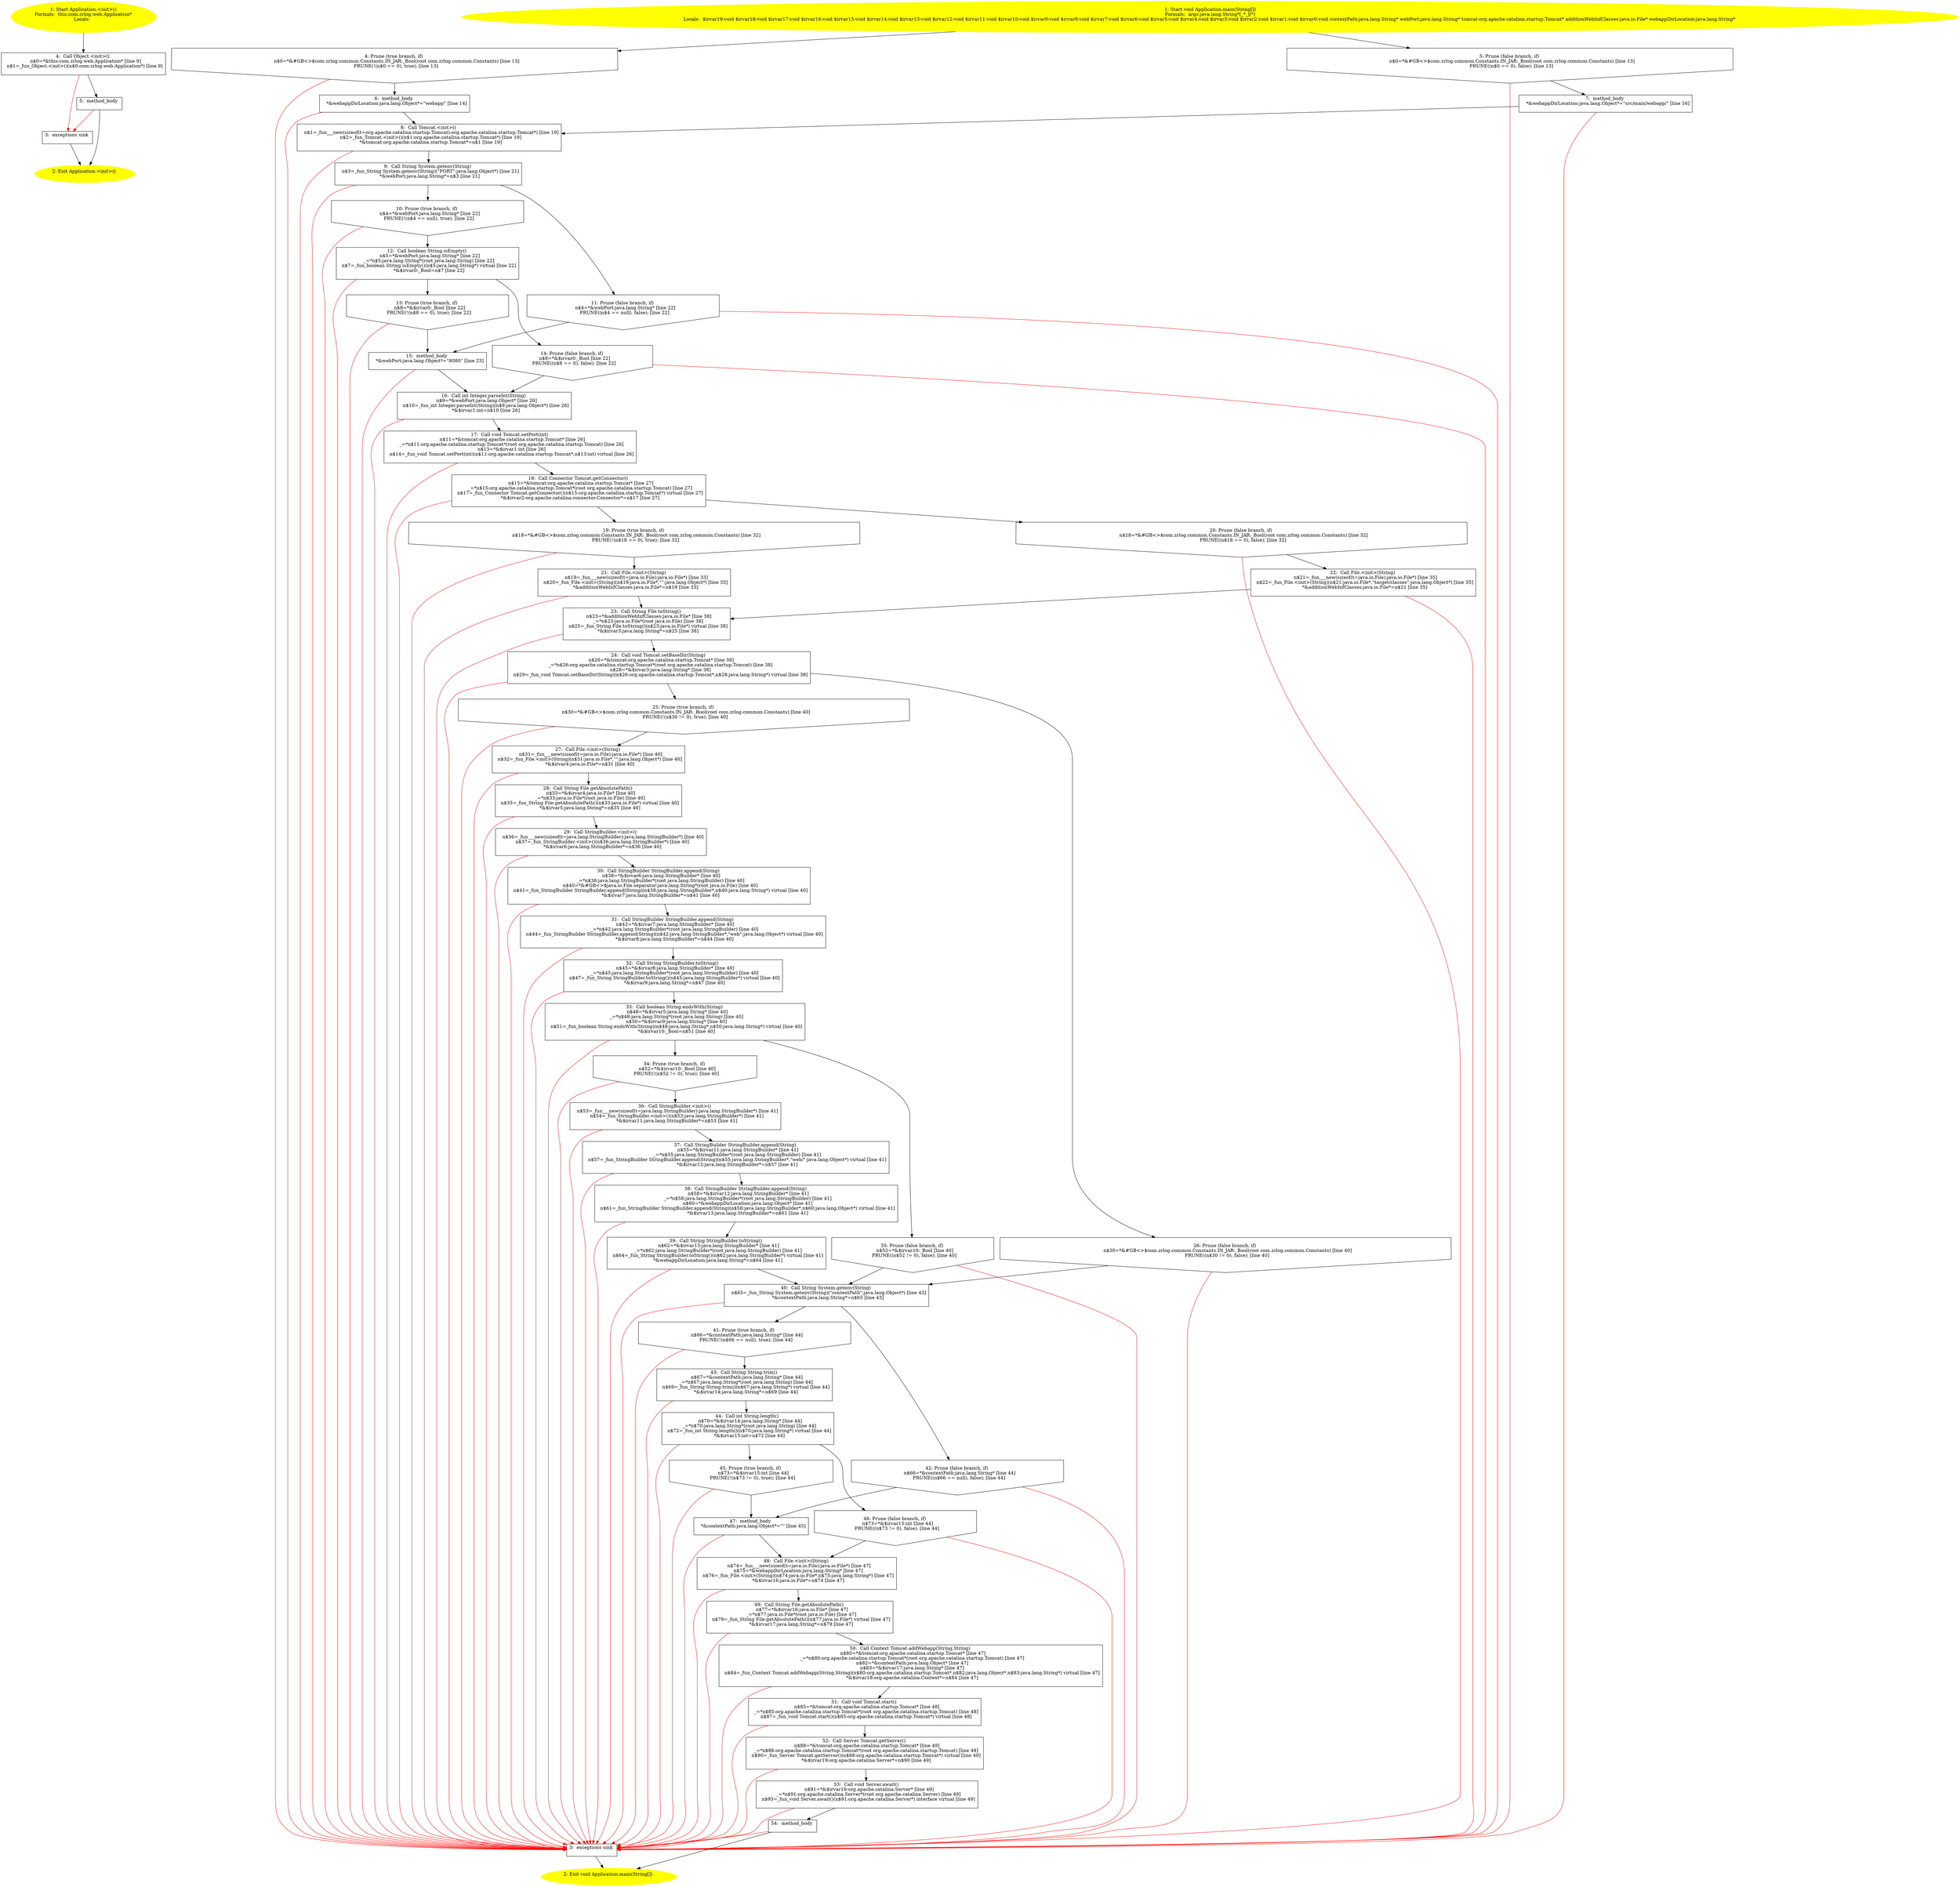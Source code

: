 /* @generated */
digraph cfg {
"com.zrlog.web.Application.<init>().28fcaa428ffbae4d809358fd0f6574cc_1" [label="1: Start Application.<init>()\nFormals:  this:com.zrlog.web.Application*\nLocals:  \n  " color=yellow style=filled]
	

	 "com.zrlog.web.Application.<init>().28fcaa428ffbae4d809358fd0f6574cc_1" -> "com.zrlog.web.Application.<init>().28fcaa428ffbae4d809358fd0f6574cc_4" ;
"com.zrlog.web.Application.<init>().28fcaa428ffbae4d809358fd0f6574cc_2" [label="2: Exit Application.<init>() \n  " color=yellow style=filled]
	

"com.zrlog.web.Application.<init>().28fcaa428ffbae4d809358fd0f6574cc_3" [label="3:  exceptions sink \n  " shape="box"]
	

	 "com.zrlog.web.Application.<init>().28fcaa428ffbae4d809358fd0f6574cc_3" -> "com.zrlog.web.Application.<init>().28fcaa428ffbae4d809358fd0f6574cc_2" ;
"com.zrlog.web.Application.<init>().28fcaa428ffbae4d809358fd0f6574cc_4" [label="4:  Call Object.<init>() \n   n$0=*&this:com.zrlog.web.Application* [line 9]\n  n$1=_fun_Object.<init>()(n$0:com.zrlog.web.Application*) [line 9]\n " shape="box"]
	

	 "com.zrlog.web.Application.<init>().28fcaa428ffbae4d809358fd0f6574cc_4" -> "com.zrlog.web.Application.<init>().28fcaa428ffbae4d809358fd0f6574cc_5" ;
	 "com.zrlog.web.Application.<init>().28fcaa428ffbae4d809358fd0f6574cc_4" -> "com.zrlog.web.Application.<init>().28fcaa428ffbae4d809358fd0f6574cc_3" [color="red" ];
"com.zrlog.web.Application.<init>().28fcaa428ffbae4d809358fd0f6574cc_5" [label="5:  method_body \n  " shape="box"]
	

	 "com.zrlog.web.Application.<init>().28fcaa428ffbae4d809358fd0f6574cc_5" -> "com.zrlog.web.Application.<init>().28fcaa428ffbae4d809358fd0f6574cc_2" ;
	 "com.zrlog.web.Application.<init>().28fcaa428ffbae4d809358fd0f6574cc_5" -> "com.zrlog.web.Application.<init>().28fcaa428ffbae4d809358fd0f6574cc_3" [color="red" ];
"com.zrlog.web.Application.main(java.lang.String[]):void.83e3d760e40225757075933c315b4b9c_1" [label="1: Start void Application.main(String[])\nFormals:  args:java.lang.String*[_*_](*)\nLocals:  $irvar19:void $irvar18:void $irvar17:void $irvar16:void $irvar15:void $irvar14:void $irvar13:void $irvar12:void $irvar11:void $irvar10:void $irvar9:void $irvar8:void $irvar7:void $irvar6:void $irvar5:void $irvar4:void $irvar3:void $irvar2:void $irvar1:void $irvar0:void contextPath:java.lang.String* webPort:java.lang.String* tomcat:org.apache.catalina.startup.Tomcat* additionWebInfClasses:java.io.File* webappDirLocation:java.lang.String* \n  " color=yellow style=filled]
	

	 "com.zrlog.web.Application.main(java.lang.String[]):void.83e3d760e40225757075933c315b4b9c_1" -> "com.zrlog.web.Application.main(java.lang.String[]):void.83e3d760e40225757075933c315b4b9c_4" ;
	 "com.zrlog.web.Application.main(java.lang.String[]):void.83e3d760e40225757075933c315b4b9c_1" -> "com.zrlog.web.Application.main(java.lang.String[]):void.83e3d760e40225757075933c315b4b9c_5" ;
"com.zrlog.web.Application.main(java.lang.String[]):void.83e3d760e40225757075933c315b4b9c_2" [label="2: Exit void Application.main(String[]) \n  " color=yellow style=filled]
	

"com.zrlog.web.Application.main(java.lang.String[]):void.83e3d760e40225757075933c315b4b9c_3" [label="3:  exceptions sink \n  " shape="box"]
	

	 "com.zrlog.web.Application.main(java.lang.String[]):void.83e3d760e40225757075933c315b4b9c_3" -> "com.zrlog.web.Application.main(java.lang.String[]):void.83e3d760e40225757075933c315b4b9c_2" ;
"com.zrlog.web.Application.main(java.lang.String[]):void.83e3d760e40225757075933c315b4b9c_4" [label="4: Prune (true branch, if) \n   n$0=*&#GB<>$com.zrlog.common.Constants.IN_JAR:_Bool(root com.zrlog.common.Constants) [line 13]\n  PRUNE(!(n$0 == 0), true); [line 13]\n " shape="invhouse"]
	

	 "com.zrlog.web.Application.main(java.lang.String[]):void.83e3d760e40225757075933c315b4b9c_4" -> "com.zrlog.web.Application.main(java.lang.String[]):void.83e3d760e40225757075933c315b4b9c_6" ;
	 "com.zrlog.web.Application.main(java.lang.String[]):void.83e3d760e40225757075933c315b4b9c_4" -> "com.zrlog.web.Application.main(java.lang.String[]):void.83e3d760e40225757075933c315b4b9c_3" [color="red" ];
"com.zrlog.web.Application.main(java.lang.String[]):void.83e3d760e40225757075933c315b4b9c_5" [label="5: Prune (false branch, if) \n   n$0=*&#GB<>$com.zrlog.common.Constants.IN_JAR:_Bool(root com.zrlog.common.Constants) [line 13]\n  PRUNE((n$0 == 0), false); [line 13]\n " shape="invhouse"]
	

	 "com.zrlog.web.Application.main(java.lang.String[]):void.83e3d760e40225757075933c315b4b9c_5" -> "com.zrlog.web.Application.main(java.lang.String[]):void.83e3d760e40225757075933c315b4b9c_7" ;
	 "com.zrlog.web.Application.main(java.lang.String[]):void.83e3d760e40225757075933c315b4b9c_5" -> "com.zrlog.web.Application.main(java.lang.String[]):void.83e3d760e40225757075933c315b4b9c_3" [color="red" ];
"com.zrlog.web.Application.main(java.lang.String[]):void.83e3d760e40225757075933c315b4b9c_6" [label="6:  method_body \n   *&webappDirLocation:java.lang.Object*=\"webapp\" [line 14]\n " shape="box"]
	

	 "com.zrlog.web.Application.main(java.lang.String[]):void.83e3d760e40225757075933c315b4b9c_6" -> "com.zrlog.web.Application.main(java.lang.String[]):void.83e3d760e40225757075933c315b4b9c_8" ;
	 "com.zrlog.web.Application.main(java.lang.String[]):void.83e3d760e40225757075933c315b4b9c_6" -> "com.zrlog.web.Application.main(java.lang.String[]):void.83e3d760e40225757075933c315b4b9c_3" [color="red" ];
"com.zrlog.web.Application.main(java.lang.String[]):void.83e3d760e40225757075933c315b4b9c_7" [label="7:  method_body \n   *&webappDirLocation:java.lang.Object*=\"src/main/webapp/\" [line 16]\n " shape="box"]
	

	 "com.zrlog.web.Application.main(java.lang.String[]):void.83e3d760e40225757075933c315b4b9c_7" -> "com.zrlog.web.Application.main(java.lang.String[]):void.83e3d760e40225757075933c315b4b9c_8" ;
	 "com.zrlog.web.Application.main(java.lang.String[]):void.83e3d760e40225757075933c315b4b9c_7" -> "com.zrlog.web.Application.main(java.lang.String[]):void.83e3d760e40225757075933c315b4b9c_3" [color="red" ];
"com.zrlog.web.Application.main(java.lang.String[]):void.83e3d760e40225757075933c315b4b9c_8" [label="8:  Call Tomcat.<init>() \n   n$1=_fun___new(sizeof(t=org.apache.catalina.startup.Tomcat):org.apache.catalina.startup.Tomcat*) [line 19]\n  n$2=_fun_Tomcat.<init>()(n$1:org.apache.catalina.startup.Tomcat*) [line 19]\n  *&tomcat:org.apache.catalina.startup.Tomcat*=n$1 [line 19]\n " shape="box"]
	

	 "com.zrlog.web.Application.main(java.lang.String[]):void.83e3d760e40225757075933c315b4b9c_8" -> "com.zrlog.web.Application.main(java.lang.String[]):void.83e3d760e40225757075933c315b4b9c_9" ;
	 "com.zrlog.web.Application.main(java.lang.String[]):void.83e3d760e40225757075933c315b4b9c_8" -> "com.zrlog.web.Application.main(java.lang.String[]):void.83e3d760e40225757075933c315b4b9c_3" [color="red" ];
"com.zrlog.web.Application.main(java.lang.String[]):void.83e3d760e40225757075933c315b4b9c_9" [label="9:  Call String System.getenv(String) \n   n$3=_fun_String System.getenv(String)(\"PORT\":java.lang.Object*) [line 21]\n  *&webPort:java.lang.String*=n$3 [line 21]\n " shape="box"]
	

	 "com.zrlog.web.Application.main(java.lang.String[]):void.83e3d760e40225757075933c315b4b9c_9" -> "com.zrlog.web.Application.main(java.lang.String[]):void.83e3d760e40225757075933c315b4b9c_10" ;
	 "com.zrlog.web.Application.main(java.lang.String[]):void.83e3d760e40225757075933c315b4b9c_9" -> "com.zrlog.web.Application.main(java.lang.String[]):void.83e3d760e40225757075933c315b4b9c_11" ;
	 "com.zrlog.web.Application.main(java.lang.String[]):void.83e3d760e40225757075933c315b4b9c_9" -> "com.zrlog.web.Application.main(java.lang.String[]):void.83e3d760e40225757075933c315b4b9c_3" [color="red" ];
"com.zrlog.web.Application.main(java.lang.String[]):void.83e3d760e40225757075933c315b4b9c_10" [label="10: Prune (true branch, if) \n   n$4=*&webPort:java.lang.String* [line 22]\n  PRUNE(!(n$4 == null), true); [line 22]\n " shape="invhouse"]
	

	 "com.zrlog.web.Application.main(java.lang.String[]):void.83e3d760e40225757075933c315b4b9c_10" -> "com.zrlog.web.Application.main(java.lang.String[]):void.83e3d760e40225757075933c315b4b9c_12" ;
	 "com.zrlog.web.Application.main(java.lang.String[]):void.83e3d760e40225757075933c315b4b9c_10" -> "com.zrlog.web.Application.main(java.lang.String[]):void.83e3d760e40225757075933c315b4b9c_3" [color="red" ];
"com.zrlog.web.Application.main(java.lang.String[]):void.83e3d760e40225757075933c315b4b9c_11" [label="11: Prune (false branch, if) \n   n$4=*&webPort:java.lang.String* [line 22]\n  PRUNE((n$4 == null), false); [line 22]\n " shape="invhouse"]
	

	 "com.zrlog.web.Application.main(java.lang.String[]):void.83e3d760e40225757075933c315b4b9c_11" -> "com.zrlog.web.Application.main(java.lang.String[]):void.83e3d760e40225757075933c315b4b9c_15" ;
	 "com.zrlog.web.Application.main(java.lang.String[]):void.83e3d760e40225757075933c315b4b9c_11" -> "com.zrlog.web.Application.main(java.lang.String[]):void.83e3d760e40225757075933c315b4b9c_3" [color="red" ];
"com.zrlog.web.Application.main(java.lang.String[]):void.83e3d760e40225757075933c315b4b9c_12" [label="12:  Call boolean String.isEmpty() \n   n$5=*&webPort:java.lang.String* [line 22]\n  _=*n$5:java.lang.String*(root java.lang.String) [line 22]\n  n$7=_fun_boolean String.isEmpty()(n$5:java.lang.String*) virtual [line 22]\n  *&$irvar0:_Bool=n$7 [line 22]\n " shape="box"]
	

	 "com.zrlog.web.Application.main(java.lang.String[]):void.83e3d760e40225757075933c315b4b9c_12" -> "com.zrlog.web.Application.main(java.lang.String[]):void.83e3d760e40225757075933c315b4b9c_13" ;
	 "com.zrlog.web.Application.main(java.lang.String[]):void.83e3d760e40225757075933c315b4b9c_12" -> "com.zrlog.web.Application.main(java.lang.String[]):void.83e3d760e40225757075933c315b4b9c_14" ;
	 "com.zrlog.web.Application.main(java.lang.String[]):void.83e3d760e40225757075933c315b4b9c_12" -> "com.zrlog.web.Application.main(java.lang.String[]):void.83e3d760e40225757075933c315b4b9c_3" [color="red" ];
"com.zrlog.web.Application.main(java.lang.String[]):void.83e3d760e40225757075933c315b4b9c_13" [label="13: Prune (true branch, if) \n   n$8=*&$irvar0:_Bool [line 22]\n  PRUNE(!(n$8 == 0), true); [line 22]\n " shape="invhouse"]
	

	 "com.zrlog.web.Application.main(java.lang.String[]):void.83e3d760e40225757075933c315b4b9c_13" -> "com.zrlog.web.Application.main(java.lang.String[]):void.83e3d760e40225757075933c315b4b9c_15" ;
	 "com.zrlog.web.Application.main(java.lang.String[]):void.83e3d760e40225757075933c315b4b9c_13" -> "com.zrlog.web.Application.main(java.lang.String[]):void.83e3d760e40225757075933c315b4b9c_3" [color="red" ];
"com.zrlog.web.Application.main(java.lang.String[]):void.83e3d760e40225757075933c315b4b9c_14" [label="14: Prune (false branch, if) \n   n$8=*&$irvar0:_Bool [line 22]\n  PRUNE((n$8 == 0), false); [line 22]\n " shape="invhouse"]
	

	 "com.zrlog.web.Application.main(java.lang.String[]):void.83e3d760e40225757075933c315b4b9c_14" -> "com.zrlog.web.Application.main(java.lang.String[]):void.83e3d760e40225757075933c315b4b9c_16" ;
	 "com.zrlog.web.Application.main(java.lang.String[]):void.83e3d760e40225757075933c315b4b9c_14" -> "com.zrlog.web.Application.main(java.lang.String[]):void.83e3d760e40225757075933c315b4b9c_3" [color="red" ];
"com.zrlog.web.Application.main(java.lang.String[]):void.83e3d760e40225757075933c315b4b9c_15" [label="15:  method_body \n   *&webPort:java.lang.Object*=\"8080\" [line 23]\n " shape="box"]
	

	 "com.zrlog.web.Application.main(java.lang.String[]):void.83e3d760e40225757075933c315b4b9c_15" -> "com.zrlog.web.Application.main(java.lang.String[]):void.83e3d760e40225757075933c315b4b9c_16" ;
	 "com.zrlog.web.Application.main(java.lang.String[]):void.83e3d760e40225757075933c315b4b9c_15" -> "com.zrlog.web.Application.main(java.lang.String[]):void.83e3d760e40225757075933c315b4b9c_3" [color="red" ];
"com.zrlog.web.Application.main(java.lang.String[]):void.83e3d760e40225757075933c315b4b9c_16" [label="16:  Call int Integer.parseInt(String) \n   n$9=*&webPort:java.lang.Object* [line 26]\n  n$10=_fun_int Integer.parseInt(String)(n$9:java.lang.Object*) [line 26]\n  *&$irvar1:int=n$10 [line 26]\n " shape="box"]
	

	 "com.zrlog.web.Application.main(java.lang.String[]):void.83e3d760e40225757075933c315b4b9c_16" -> "com.zrlog.web.Application.main(java.lang.String[]):void.83e3d760e40225757075933c315b4b9c_17" ;
	 "com.zrlog.web.Application.main(java.lang.String[]):void.83e3d760e40225757075933c315b4b9c_16" -> "com.zrlog.web.Application.main(java.lang.String[]):void.83e3d760e40225757075933c315b4b9c_3" [color="red" ];
"com.zrlog.web.Application.main(java.lang.String[]):void.83e3d760e40225757075933c315b4b9c_17" [label="17:  Call void Tomcat.setPort(int) \n   n$11=*&tomcat:org.apache.catalina.startup.Tomcat* [line 26]\n  _=*n$11:org.apache.catalina.startup.Tomcat*(root org.apache.catalina.startup.Tomcat) [line 26]\n  n$13=*&$irvar1:int [line 26]\n  n$14=_fun_void Tomcat.setPort(int)(n$11:org.apache.catalina.startup.Tomcat*,n$13:int) virtual [line 26]\n " shape="box"]
	

	 "com.zrlog.web.Application.main(java.lang.String[]):void.83e3d760e40225757075933c315b4b9c_17" -> "com.zrlog.web.Application.main(java.lang.String[]):void.83e3d760e40225757075933c315b4b9c_18" ;
	 "com.zrlog.web.Application.main(java.lang.String[]):void.83e3d760e40225757075933c315b4b9c_17" -> "com.zrlog.web.Application.main(java.lang.String[]):void.83e3d760e40225757075933c315b4b9c_3" [color="red" ];
"com.zrlog.web.Application.main(java.lang.String[]):void.83e3d760e40225757075933c315b4b9c_18" [label="18:  Call Connector Tomcat.getConnector() \n   n$15=*&tomcat:org.apache.catalina.startup.Tomcat* [line 27]\n  _=*n$15:org.apache.catalina.startup.Tomcat*(root org.apache.catalina.startup.Tomcat) [line 27]\n  n$17=_fun_Connector Tomcat.getConnector()(n$15:org.apache.catalina.startup.Tomcat*) virtual [line 27]\n  *&$irvar2:org.apache.catalina.connector.Connector*=n$17 [line 27]\n " shape="box"]
	

	 "com.zrlog.web.Application.main(java.lang.String[]):void.83e3d760e40225757075933c315b4b9c_18" -> "com.zrlog.web.Application.main(java.lang.String[]):void.83e3d760e40225757075933c315b4b9c_19" ;
	 "com.zrlog.web.Application.main(java.lang.String[]):void.83e3d760e40225757075933c315b4b9c_18" -> "com.zrlog.web.Application.main(java.lang.String[]):void.83e3d760e40225757075933c315b4b9c_20" ;
	 "com.zrlog.web.Application.main(java.lang.String[]):void.83e3d760e40225757075933c315b4b9c_18" -> "com.zrlog.web.Application.main(java.lang.String[]):void.83e3d760e40225757075933c315b4b9c_3" [color="red" ];
"com.zrlog.web.Application.main(java.lang.String[]):void.83e3d760e40225757075933c315b4b9c_19" [label="19: Prune (true branch, if) \n   n$18=*&#GB<>$com.zrlog.common.Constants.IN_JAR:_Bool(root com.zrlog.common.Constants) [line 32]\n  PRUNE(!(n$18 == 0), true); [line 32]\n " shape="invhouse"]
	

	 "com.zrlog.web.Application.main(java.lang.String[]):void.83e3d760e40225757075933c315b4b9c_19" -> "com.zrlog.web.Application.main(java.lang.String[]):void.83e3d760e40225757075933c315b4b9c_21" ;
	 "com.zrlog.web.Application.main(java.lang.String[]):void.83e3d760e40225757075933c315b4b9c_19" -> "com.zrlog.web.Application.main(java.lang.String[]):void.83e3d760e40225757075933c315b4b9c_3" [color="red" ];
"com.zrlog.web.Application.main(java.lang.String[]):void.83e3d760e40225757075933c315b4b9c_20" [label="20: Prune (false branch, if) \n   n$18=*&#GB<>$com.zrlog.common.Constants.IN_JAR:_Bool(root com.zrlog.common.Constants) [line 32]\n  PRUNE((n$18 == 0), false); [line 32]\n " shape="invhouse"]
	

	 "com.zrlog.web.Application.main(java.lang.String[]):void.83e3d760e40225757075933c315b4b9c_20" -> "com.zrlog.web.Application.main(java.lang.String[]):void.83e3d760e40225757075933c315b4b9c_22" ;
	 "com.zrlog.web.Application.main(java.lang.String[]):void.83e3d760e40225757075933c315b4b9c_20" -> "com.zrlog.web.Application.main(java.lang.String[]):void.83e3d760e40225757075933c315b4b9c_3" [color="red" ];
"com.zrlog.web.Application.main(java.lang.String[]):void.83e3d760e40225757075933c315b4b9c_21" [label="21:  Call File.<init>(String) \n   n$19=_fun___new(sizeof(t=java.io.File):java.io.File*) [line 33]\n  n$20=_fun_File.<init>(String)(n$19:java.io.File*,\"\":java.lang.Object*) [line 33]\n  *&additionWebInfClasses:java.io.File*=n$19 [line 33]\n " shape="box"]
	

	 "com.zrlog.web.Application.main(java.lang.String[]):void.83e3d760e40225757075933c315b4b9c_21" -> "com.zrlog.web.Application.main(java.lang.String[]):void.83e3d760e40225757075933c315b4b9c_23" ;
	 "com.zrlog.web.Application.main(java.lang.String[]):void.83e3d760e40225757075933c315b4b9c_21" -> "com.zrlog.web.Application.main(java.lang.String[]):void.83e3d760e40225757075933c315b4b9c_3" [color="red" ];
"com.zrlog.web.Application.main(java.lang.String[]):void.83e3d760e40225757075933c315b4b9c_22" [label="22:  Call File.<init>(String) \n   n$21=_fun___new(sizeof(t=java.io.File):java.io.File*) [line 35]\n  n$22=_fun_File.<init>(String)(n$21:java.io.File*,\"target/classes\":java.lang.Object*) [line 35]\n  *&additionWebInfClasses:java.io.File*=n$21 [line 35]\n " shape="box"]
	

	 "com.zrlog.web.Application.main(java.lang.String[]):void.83e3d760e40225757075933c315b4b9c_22" -> "com.zrlog.web.Application.main(java.lang.String[]):void.83e3d760e40225757075933c315b4b9c_23" ;
	 "com.zrlog.web.Application.main(java.lang.String[]):void.83e3d760e40225757075933c315b4b9c_22" -> "com.zrlog.web.Application.main(java.lang.String[]):void.83e3d760e40225757075933c315b4b9c_3" [color="red" ];
"com.zrlog.web.Application.main(java.lang.String[]):void.83e3d760e40225757075933c315b4b9c_23" [label="23:  Call String File.toString() \n   n$23=*&additionWebInfClasses:java.io.File* [line 38]\n  _=*n$23:java.io.File*(root java.io.File) [line 38]\n  n$25=_fun_String File.toString()(n$23:java.io.File*) virtual [line 38]\n  *&$irvar3:java.lang.String*=n$25 [line 38]\n " shape="box"]
	

	 "com.zrlog.web.Application.main(java.lang.String[]):void.83e3d760e40225757075933c315b4b9c_23" -> "com.zrlog.web.Application.main(java.lang.String[]):void.83e3d760e40225757075933c315b4b9c_24" ;
	 "com.zrlog.web.Application.main(java.lang.String[]):void.83e3d760e40225757075933c315b4b9c_23" -> "com.zrlog.web.Application.main(java.lang.String[]):void.83e3d760e40225757075933c315b4b9c_3" [color="red" ];
"com.zrlog.web.Application.main(java.lang.String[]):void.83e3d760e40225757075933c315b4b9c_24" [label="24:  Call void Tomcat.setBaseDir(String) \n   n$26=*&tomcat:org.apache.catalina.startup.Tomcat* [line 38]\n  _=*n$26:org.apache.catalina.startup.Tomcat*(root org.apache.catalina.startup.Tomcat) [line 38]\n  n$28=*&$irvar3:java.lang.String* [line 38]\n  n$29=_fun_void Tomcat.setBaseDir(String)(n$26:org.apache.catalina.startup.Tomcat*,n$28:java.lang.String*) virtual [line 38]\n " shape="box"]
	

	 "com.zrlog.web.Application.main(java.lang.String[]):void.83e3d760e40225757075933c315b4b9c_24" -> "com.zrlog.web.Application.main(java.lang.String[]):void.83e3d760e40225757075933c315b4b9c_25" ;
	 "com.zrlog.web.Application.main(java.lang.String[]):void.83e3d760e40225757075933c315b4b9c_24" -> "com.zrlog.web.Application.main(java.lang.String[]):void.83e3d760e40225757075933c315b4b9c_26" ;
	 "com.zrlog.web.Application.main(java.lang.String[]):void.83e3d760e40225757075933c315b4b9c_24" -> "com.zrlog.web.Application.main(java.lang.String[]):void.83e3d760e40225757075933c315b4b9c_3" [color="red" ];
"com.zrlog.web.Application.main(java.lang.String[]):void.83e3d760e40225757075933c315b4b9c_25" [label="25: Prune (true branch, if) \n   n$30=*&#GB<>$com.zrlog.common.Constants.IN_JAR:_Bool(root com.zrlog.common.Constants) [line 40]\n  PRUNE(!(n$30 != 0), true); [line 40]\n " shape="invhouse"]
	

	 "com.zrlog.web.Application.main(java.lang.String[]):void.83e3d760e40225757075933c315b4b9c_25" -> "com.zrlog.web.Application.main(java.lang.String[]):void.83e3d760e40225757075933c315b4b9c_27" ;
	 "com.zrlog.web.Application.main(java.lang.String[]):void.83e3d760e40225757075933c315b4b9c_25" -> "com.zrlog.web.Application.main(java.lang.String[]):void.83e3d760e40225757075933c315b4b9c_3" [color="red" ];
"com.zrlog.web.Application.main(java.lang.String[]):void.83e3d760e40225757075933c315b4b9c_26" [label="26: Prune (false branch, if) \n   n$30=*&#GB<>$com.zrlog.common.Constants.IN_JAR:_Bool(root com.zrlog.common.Constants) [line 40]\n  PRUNE((n$30 != 0), false); [line 40]\n " shape="invhouse"]
	

	 "com.zrlog.web.Application.main(java.lang.String[]):void.83e3d760e40225757075933c315b4b9c_26" -> "com.zrlog.web.Application.main(java.lang.String[]):void.83e3d760e40225757075933c315b4b9c_40" ;
	 "com.zrlog.web.Application.main(java.lang.String[]):void.83e3d760e40225757075933c315b4b9c_26" -> "com.zrlog.web.Application.main(java.lang.String[]):void.83e3d760e40225757075933c315b4b9c_3" [color="red" ];
"com.zrlog.web.Application.main(java.lang.String[]):void.83e3d760e40225757075933c315b4b9c_27" [label="27:  Call File.<init>(String) \n   n$31=_fun___new(sizeof(t=java.io.File):java.io.File*) [line 40]\n  n$32=_fun_File.<init>(String)(n$31:java.io.File*,\"\":java.lang.Object*) [line 40]\n  *&$irvar4:java.io.File*=n$31 [line 40]\n " shape="box"]
	

	 "com.zrlog.web.Application.main(java.lang.String[]):void.83e3d760e40225757075933c315b4b9c_27" -> "com.zrlog.web.Application.main(java.lang.String[]):void.83e3d760e40225757075933c315b4b9c_28" ;
	 "com.zrlog.web.Application.main(java.lang.String[]):void.83e3d760e40225757075933c315b4b9c_27" -> "com.zrlog.web.Application.main(java.lang.String[]):void.83e3d760e40225757075933c315b4b9c_3" [color="red" ];
"com.zrlog.web.Application.main(java.lang.String[]):void.83e3d760e40225757075933c315b4b9c_28" [label="28:  Call String File.getAbsolutePath() \n   n$33=*&$irvar4:java.io.File* [line 40]\n  _=*n$33:java.io.File*(root java.io.File) [line 40]\n  n$35=_fun_String File.getAbsolutePath()(n$33:java.io.File*) virtual [line 40]\n  *&$irvar5:java.lang.String*=n$35 [line 40]\n " shape="box"]
	

	 "com.zrlog.web.Application.main(java.lang.String[]):void.83e3d760e40225757075933c315b4b9c_28" -> "com.zrlog.web.Application.main(java.lang.String[]):void.83e3d760e40225757075933c315b4b9c_29" ;
	 "com.zrlog.web.Application.main(java.lang.String[]):void.83e3d760e40225757075933c315b4b9c_28" -> "com.zrlog.web.Application.main(java.lang.String[]):void.83e3d760e40225757075933c315b4b9c_3" [color="red" ];
"com.zrlog.web.Application.main(java.lang.String[]):void.83e3d760e40225757075933c315b4b9c_29" [label="29:  Call StringBuilder.<init>() \n   n$36=_fun___new(sizeof(t=java.lang.StringBuilder):java.lang.StringBuilder*) [line 40]\n  n$37=_fun_StringBuilder.<init>()(n$36:java.lang.StringBuilder*) [line 40]\n  *&$irvar6:java.lang.StringBuilder*=n$36 [line 40]\n " shape="box"]
	

	 "com.zrlog.web.Application.main(java.lang.String[]):void.83e3d760e40225757075933c315b4b9c_29" -> "com.zrlog.web.Application.main(java.lang.String[]):void.83e3d760e40225757075933c315b4b9c_30" ;
	 "com.zrlog.web.Application.main(java.lang.String[]):void.83e3d760e40225757075933c315b4b9c_29" -> "com.zrlog.web.Application.main(java.lang.String[]):void.83e3d760e40225757075933c315b4b9c_3" [color="red" ];
"com.zrlog.web.Application.main(java.lang.String[]):void.83e3d760e40225757075933c315b4b9c_30" [label="30:  Call StringBuilder StringBuilder.append(String) \n   n$38=*&$irvar6:java.lang.StringBuilder* [line 40]\n  _=*n$38:java.lang.StringBuilder*(root java.lang.StringBuilder) [line 40]\n  n$40=*&#GB<>$java.io.File.separator:java.lang.String*(root java.io.File) [line 40]\n  n$41=_fun_StringBuilder StringBuilder.append(String)(n$38:java.lang.StringBuilder*,n$40:java.lang.String*) virtual [line 40]\n  *&$irvar7:java.lang.StringBuilder*=n$41 [line 40]\n " shape="box"]
	

	 "com.zrlog.web.Application.main(java.lang.String[]):void.83e3d760e40225757075933c315b4b9c_30" -> "com.zrlog.web.Application.main(java.lang.String[]):void.83e3d760e40225757075933c315b4b9c_31" ;
	 "com.zrlog.web.Application.main(java.lang.String[]):void.83e3d760e40225757075933c315b4b9c_30" -> "com.zrlog.web.Application.main(java.lang.String[]):void.83e3d760e40225757075933c315b4b9c_3" [color="red" ];
"com.zrlog.web.Application.main(java.lang.String[]):void.83e3d760e40225757075933c315b4b9c_31" [label="31:  Call StringBuilder StringBuilder.append(String) \n   n$42=*&$irvar7:java.lang.StringBuilder* [line 40]\n  _=*n$42:java.lang.StringBuilder*(root java.lang.StringBuilder) [line 40]\n  n$44=_fun_StringBuilder StringBuilder.append(String)(n$42:java.lang.StringBuilder*,\"web\":java.lang.Object*) virtual [line 40]\n  *&$irvar8:java.lang.StringBuilder*=n$44 [line 40]\n " shape="box"]
	

	 "com.zrlog.web.Application.main(java.lang.String[]):void.83e3d760e40225757075933c315b4b9c_31" -> "com.zrlog.web.Application.main(java.lang.String[]):void.83e3d760e40225757075933c315b4b9c_32" ;
	 "com.zrlog.web.Application.main(java.lang.String[]):void.83e3d760e40225757075933c315b4b9c_31" -> "com.zrlog.web.Application.main(java.lang.String[]):void.83e3d760e40225757075933c315b4b9c_3" [color="red" ];
"com.zrlog.web.Application.main(java.lang.String[]):void.83e3d760e40225757075933c315b4b9c_32" [label="32:  Call String StringBuilder.toString() \n   n$45=*&$irvar8:java.lang.StringBuilder* [line 40]\n  _=*n$45:java.lang.StringBuilder*(root java.lang.StringBuilder) [line 40]\n  n$47=_fun_String StringBuilder.toString()(n$45:java.lang.StringBuilder*) virtual [line 40]\n  *&$irvar9:java.lang.String*=n$47 [line 40]\n " shape="box"]
	

	 "com.zrlog.web.Application.main(java.lang.String[]):void.83e3d760e40225757075933c315b4b9c_32" -> "com.zrlog.web.Application.main(java.lang.String[]):void.83e3d760e40225757075933c315b4b9c_33" ;
	 "com.zrlog.web.Application.main(java.lang.String[]):void.83e3d760e40225757075933c315b4b9c_32" -> "com.zrlog.web.Application.main(java.lang.String[]):void.83e3d760e40225757075933c315b4b9c_3" [color="red" ];
"com.zrlog.web.Application.main(java.lang.String[]):void.83e3d760e40225757075933c315b4b9c_33" [label="33:  Call boolean String.endsWith(String) \n   n$48=*&$irvar5:java.lang.String* [line 40]\n  _=*n$48:java.lang.String*(root java.lang.String) [line 40]\n  n$50=*&$irvar9:java.lang.String* [line 40]\n  n$51=_fun_boolean String.endsWith(String)(n$48:java.lang.String*,n$50:java.lang.String*) virtual [line 40]\n  *&$irvar10:_Bool=n$51 [line 40]\n " shape="box"]
	

	 "com.zrlog.web.Application.main(java.lang.String[]):void.83e3d760e40225757075933c315b4b9c_33" -> "com.zrlog.web.Application.main(java.lang.String[]):void.83e3d760e40225757075933c315b4b9c_34" ;
	 "com.zrlog.web.Application.main(java.lang.String[]):void.83e3d760e40225757075933c315b4b9c_33" -> "com.zrlog.web.Application.main(java.lang.String[]):void.83e3d760e40225757075933c315b4b9c_35" ;
	 "com.zrlog.web.Application.main(java.lang.String[]):void.83e3d760e40225757075933c315b4b9c_33" -> "com.zrlog.web.Application.main(java.lang.String[]):void.83e3d760e40225757075933c315b4b9c_3" [color="red" ];
"com.zrlog.web.Application.main(java.lang.String[]):void.83e3d760e40225757075933c315b4b9c_34" [label="34: Prune (true branch, if) \n   n$52=*&$irvar10:_Bool [line 40]\n  PRUNE(!(n$52 != 0), true); [line 40]\n " shape="invhouse"]
	

	 "com.zrlog.web.Application.main(java.lang.String[]):void.83e3d760e40225757075933c315b4b9c_34" -> "com.zrlog.web.Application.main(java.lang.String[]):void.83e3d760e40225757075933c315b4b9c_36" ;
	 "com.zrlog.web.Application.main(java.lang.String[]):void.83e3d760e40225757075933c315b4b9c_34" -> "com.zrlog.web.Application.main(java.lang.String[]):void.83e3d760e40225757075933c315b4b9c_3" [color="red" ];
"com.zrlog.web.Application.main(java.lang.String[]):void.83e3d760e40225757075933c315b4b9c_35" [label="35: Prune (false branch, if) \n   n$52=*&$irvar10:_Bool [line 40]\n  PRUNE((n$52 != 0), false); [line 40]\n " shape="invhouse"]
	

	 "com.zrlog.web.Application.main(java.lang.String[]):void.83e3d760e40225757075933c315b4b9c_35" -> "com.zrlog.web.Application.main(java.lang.String[]):void.83e3d760e40225757075933c315b4b9c_40" ;
	 "com.zrlog.web.Application.main(java.lang.String[]):void.83e3d760e40225757075933c315b4b9c_35" -> "com.zrlog.web.Application.main(java.lang.String[]):void.83e3d760e40225757075933c315b4b9c_3" [color="red" ];
"com.zrlog.web.Application.main(java.lang.String[]):void.83e3d760e40225757075933c315b4b9c_36" [label="36:  Call StringBuilder.<init>() \n   n$53=_fun___new(sizeof(t=java.lang.StringBuilder):java.lang.StringBuilder*) [line 41]\n  n$54=_fun_StringBuilder.<init>()(n$53:java.lang.StringBuilder*) [line 41]\n  *&$irvar11:java.lang.StringBuilder*=n$53 [line 41]\n " shape="box"]
	

	 "com.zrlog.web.Application.main(java.lang.String[]):void.83e3d760e40225757075933c315b4b9c_36" -> "com.zrlog.web.Application.main(java.lang.String[]):void.83e3d760e40225757075933c315b4b9c_37" ;
	 "com.zrlog.web.Application.main(java.lang.String[]):void.83e3d760e40225757075933c315b4b9c_36" -> "com.zrlog.web.Application.main(java.lang.String[]):void.83e3d760e40225757075933c315b4b9c_3" [color="red" ];
"com.zrlog.web.Application.main(java.lang.String[]):void.83e3d760e40225757075933c315b4b9c_37" [label="37:  Call StringBuilder StringBuilder.append(String) \n   n$55=*&$irvar11:java.lang.StringBuilder* [line 41]\n  _=*n$55:java.lang.StringBuilder*(root java.lang.StringBuilder) [line 41]\n  n$57=_fun_StringBuilder StringBuilder.append(String)(n$55:java.lang.StringBuilder*,\"web/\":java.lang.Object*) virtual [line 41]\n  *&$irvar12:java.lang.StringBuilder*=n$57 [line 41]\n " shape="box"]
	

	 "com.zrlog.web.Application.main(java.lang.String[]):void.83e3d760e40225757075933c315b4b9c_37" -> "com.zrlog.web.Application.main(java.lang.String[]):void.83e3d760e40225757075933c315b4b9c_38" ;
	 "com.zrlog.web.Application.main(java.lang.String[]):void.83e3d760e40225757075933c315b4b9c_37" -> "com.zrlog.web.Application.main(java.lang.String[]):void.83e3d760e40225757075933c315b4b9c_3" [color="red" ];
"com.zrlog.web.Application.main(java.lang.String[]):void.83e3d760e40225757075933c315b4b9c_38" [label="38:  Call StringBuilder StringBuilder.append(String) \n   n$58=*&$irvar12:java.lang.StringBuilder* [line 41]\n  _=*n$58:java.lang.StringBuilder*(root java.lang.StringBuilder) [line 41]\n  n$60=*&webappDirLocation:java.lang.Object* [line 41]\n  n$61=_fun_StringBuilder StringBuilder.append(String)(n$58:java.lang.StringBuilder*,n$60:java.lang.Object*) virtual [line 41]\n  *&$irvar13:java.lang.StringBuilder*=n$61 [line 41]\n " shape="box"]
	

	 "com.zrlog.web.Application.main(java.lang.String[]):void.83e3d760e40225757075933c315b4b9c_38" -> "com.zrlog.web.Application.main(java.lang.String[]):void.83e3d760e40225757075933c315b4b9c_39" ;
	 "com.zrlog.web.Application.main(java.lang.String[]):void.83e3d760e40225757075933c315b4b9c_38" -> "com.zrlog.web.Application.main(java.lang.String[]):void.83e3d760e40225757075933c315b4b9c_3" [color="red" ];
"com.zrlog.web.Application.main(java.lang.String[]):void.83e3d760e40225757075933c315b4b9c_39" [label="39:  Call String StringBuilder.toString() \n   n$62=*&$irvar13:java.lang.StringBuilder* [line 41]\n  _=*n$62:java.lang.StringBuilder*(root java.lang.StringBuilder) [line 41]\n  n$64=_fun_String StringBuilder.toString()(n$62:java.lang.StringBuilder*) virtual [line 41]\n  *&webappDirLocation:java.lang.String*=n$64 [line 41]\n " shape="box"]
	

	 "com.zrlog.web.Application.main(java.lang.String[]):void.83e3d760e40225757075933c315b4b9c_39" -> "com.zrlog.web.Application.main(java.lang.String[]):void.83e3d760e40225757075933c315b4b9c_40" ;
	 "com.zrlog.web.Application.main(java.lang.String[]):void.83e3d760e40225757075933c315b4b9c_39" -> "com.zrlog.web.Application.main(java.lang.String[]):void.83e3d760e40225757075933c315b4b9c_3" [color="red" ];
"com.zrlog.web.Application.main(java.lang.String[]):void.83e3d760e40225757075933c315b4b9c_40" [label="40:  Call String System.getenv(String) \n   n$65=_fun_String System.getenv(String)(\"contextPath\":java.lang.Object*) [line 43]\n  *&contextPath:java.lang.String*=n$65 [line 43]\n " shape="box"]
	

	 "com.zrlog.web.Application.main(java.lang.String[]):void.83e3d760e40225757075933c315b4b9c_40" -> "com.zrlog.web.Application.main(java.lang.String[]):void.83e3d760e40225757075933c315b4b9c_41" ;
	 "com.zrlog.web.Application.main(java.lang.String[]):void.83e3d760e40225757075933c315b4b9c_40" -> "com.zrlog.web.Application.main(java.lang.String[]):void.83e3d760e40225757075933c315b4b9c_42" ;
	 "com.zrlog.web.Application.main(java.lang.String[]):void.83e3d760e40225757075933c315b4b9c_40" -> "com.zrlog.web.Application.main(java.lang.String[]):void.83e3d760e40225757075933c315b4b9c_3" [color="red" ];
"com.zrlog.web.Application.main(java.lang.String[]):void.83e3d760e40225757075933c315b4b9c_41" [label="41: Prune (true branch, if) \n   n$66=*&contextPath:java.lang.String* [line 44]\n  PRUNE(!(n$66 == null), true); [line 44]\n " shape="invhouse"]
	

	 "com.zrlog.web.Application.main(java.lang.String[]):void.83e3d760e40225757075933c315b4b9c_41" -> "com.zrlog.web.Application.main(java.lang.String[]):void.83e3d760e40225757075933c315b4b9c_43" ;
	 "com.zrlog.web.Application.main(java.lang.String[]):void.83e3d760e40225757075933c315b4b9c_41" -> "com.zrlog.web.Application.main(java.lang.String[]):void.83e3d760e40225757075933c315b4b9c_3" [color="red" ];
"com.zrlog.web.Application.main(java.lang.String[]):void.83e3d760e40225757075933c315b4b9c_42" [label="42: Prune (false branch, if) \n   n$66=*&contextPath:java.lang.String* [line 44]\n  PRUNE((n$66 == null), false); [line 44]\n " shape="invhouse"]
	

	 "com.zrlog.web.Application.main(java.lang.String[]):void.83e3d760e40225757075933c315b4b9c_42" -> "com.zrlog.web.Application.main(java.lang.String[]):void.83e3d760e40225757075933c315b4b9c_47" ;
	 "com.zrlog.web.Application.main(java.lang.String[]):void.83e3d760e40225757075933c315b4b9c_42" -> "com.zrlog.web.Application.main(java.lang.String[]):void.83e3d760e40225757075933c315b4b9c_3" [color="red" ];
"com.zrlog.web.Application.main(java.lang.String[]):void.83e3d760e40225757075933c315b4b9c_43" [label="43:  Call String String.trim() \n   n$67=*&contextPath:java.lang.String* [line 44]\n  _=*n$67:java.lang.String*(root java.lang.String) [line 44]\n  n$69=_fun_String String.trim()(n$67:java.lang.String*) virtual [line 44]\n  *&$irvar14:java.lang.String*=n$69 [line 44]\n " shape="box"]
	

	 "com.zrlog.web.Application.main(java.lang.String[]):void.83e3d760e40225757075933c315b4b9c_43" -> "com.zrlog.web.Application.main(java.lang.String[]):void.83e3d760e40225757075933c315b4b9c_44" ;
	 "com.zrlog.web.Application.main(java.lang.String[]):void.83e3d760e40225757075933c315b4b9c_43" -> "com.zrlog.web.Application.main(java.lang.String[]):void.83e3d760e40225757075933c315b4b9c_3" [color="red" ];
"com.zrlog.web.Application.main(java.lang.String[]):void.83e3d760e40225757075933c315b4b9c_44" [label="44:  Call int String.length() \n   n$70=*&$irvar14:java.lang.String* [line 44]\n  _=*n$70:java.lang.String*(root java.lang.String) [line 44]\n  n$72=_fun_int String.length()(n$70:java.lang.String*) virtual [line 44]\n  *&$irvar15:int=n$72 [line 44]\n " shape="box"]
	

	 "com.zrlog.web.Application.main(java.lang.String[]):void.83e3d760e40225757075933c315b4b9c_44" -> "com.zrlog.web.Application.main(java.lang.String[]):void.83e3d760e40225757075933c315b4b9c_45" ;
	 "com.zrlog.web.Application.main(java.lang.String[]):void.83e3d760e40225757075933c315b4b9c_44" -> "com.zrlog.web.Application.main(java.lang.String[]):void.83e3d760e40225757075933c315b4b9c_46" ;
	 "com.zrlog.web.Application.main(java.lang.String[]):void.83e3d760e40225757075933c315b4b9c_44" -> "com.zrlog.web.Application.main(java.lang.String[]):void.83e3d760e40225757075933c315b4b9c_3" [color="red" ];
"com.zrlog.web.Application.main(java.lang.String[]):void.83e3d760e40225757075933c315b4b9c_45" [label="45: Prune (true branch, if) \n   n$73=*&$irvar15:int [line 44]\n  PRUNE(!(n$73 != 0), true); [line 44]\n " shape="invhouse"]
	

	 "com.zrlog.web.Application.main(java.lang.String[]):void.83e3d760e40225757075933c315b4b9c_45" -> "com.zrlog.web.Application.main(java.lang.String[]):void.83e3d760e40225757075933c315b4b9c_47" ;
	 "com.zrlog.web.Application.main(java.lang.String[]):void.83e3d760e40225757075933c315b4b9c_45" -> "com.zrlog.web.Application.main(java.lang.String[]):void.83e3d760e40225757075933c315b4b9c_3" [color="red" ];
"com.zrlog.web.Application.main(java.lang.String[]):void.83e3d760e40225757075933c315b4b9c_46" [label="46: Prune (false branch, if) \n   n$73=*&$irvar15:int [line 44]\n  PRUNE((n$73 != 0), false); [line 44]\n " shape="invhouse"]
	

	 "com.zrlog.web.Application.main(java.lang.String[]):void.83e3d760e40225757075933c315b4b9c_46" -> "com.zrlog.web.Application.main(java.lang.String[]):void.83e3d760e40225757075933c315b4b9c_48" ;
	 "com.zrlog.web.Application.main(java.lang.String[]):void.83e3d760e40225757075933c315b4b9c_46" -> "com.zrlog.web.Application.main(java.lang.String[]):void.83e3d760e40225757075933c315b4b9c_3" [color="red" ];
"com.zrlog.web.Application.main(java.lang.String[]):void.83e3d760e40225757075933c315b4b9c_47" [label="47:  method_body \n   *&contextPath:java.lang.Object*=\"\" [line 45]\n " shape="box"]
	

	 "com.zrlog.web.Application.main(java.lang.String[]):void.83e3d760e40225757075933c315b4b9c_47" -> "com.zrlog.web.Application.main(java.lang.String[]):void.83e3d760e40225757075933c315b4b9c_48" ;
	 "com.zrlog.web.Application.main(java.lang.String[]):void.83e3d760e40225757075933c315b4b9c_47" -> "com.zrlog.web.Application.main(java.lang.String[]):void.83e3d760e40225757075933c315b4b9c_3" [color="red" ];
"com.zrlog.web.Application.main(java.lang.String[]):void.83e3d760e40225757075933c315b4b9c_48" [label="48:  Call File.<init>(String) \n   n$74=_fun___new(sizeof(t=java.io.File):java.io.File*) [line 47]\n  n$75=*&webappDirLocation:java.lang.String* [line 47]\n  n$76=_fun_File.<init>(String)(n$74:java.io.File*,n$75:java.lang.String*) [line 47]\n  *&$irvar16:java.io.File*=n$74 [line 47]\n " shape="box"]
	

	 "com.zrlog.web.Application.main(java.lang.String[]):void.83e3d760e40225757075933c315b4b9c_48" -> "com.zrlog.web.Application.main(java.lang.String[]):void.83e3d760e40225757075933c315b4b9c_49" ;
	 "com.zrlog.web.Application.main(java.lang.String[]):void.83e3d760e40225757075933c315b4b9c_48" -> "com.zrlog.web.Application.main(java.lang.String[]):void.83e3d760e40225757075933c315b4b9c_3" [color="red" ];
"com.zrlog.web.Application.main(java.lang.String[]):void.83e3d760e40225757075933c315b4b9c_49" [label="49:  Call String File.getAbsolutePath() \n   n$77=*&$irvar16:java.io.File* [line 47]\n  _=*n$77:java.io.File*(root java.io.File) [line 47]\n  n$79=_fun_String File.getAbsolutePath()(n$77:java.io.File*) virtual [line 47]\n  *&$irvar17:java.lang.String*=n$79 [line 47]\n " shape="box"]
	

	 "com.zrlog.web.Application.main(java.lang.String[]):void.83e3d760e40225757075933c315b4b9c_49" -> "com.zrlog.web.Application.main(java.lang.String[]):void.83e3d760e40225757075933c315b4b9c_50" ;
	 "com.zrlog.web.Application.main(java.lang.String[]):void.83e3d760e40225757075933c315b4b9c_49" -> "com.zrlog.web.Application.main(java.lang.String[]):void.83e3d760e40225757075933c315b4b9c_3" [color="red" ];
"com.zrlog.web.Application.main(java.lang.String[]):void.83e3d760e40225757075933c315b4b9c_50" [label="50:  Call Context Tomcat.addWebapp(String,String) \n   n$80=*&tomcat:org.apache.catalina.startup.Tomcat* [line 47]\n  _=*n$80:org.apache.catalina.startup.Tomcat*(root org.apache.catalina.startup.Tomcat) [line 47]\n  n$82=*&contextPath:java.lang.Object* [line 47]\n  n$83=*&$irvar17:java.lang.String* [line 47]\n  n$84=_fun_Context Tomcat.addWebapp(String,String)(n$80:org.apache.catalina.startup.Tomcat*,n$82:java.lang.Object*,n$83:java.lang.String*) virtual [line 47]\n  *&$irvar18:org.apache.catalina.Context*=n$84 [line 47]\n " shape="box"]
	

	 "com.zrlog.web.Application.main(java.lang.String[]):void.83e3d760e40225757075933c315b4b9c_50" -> "com.zrlog.web.Application.main(java.lang.String[]):void.83e3d760e40225757075933c315b4b9c_51" ;
	 "com.zrlog.web.Application.main(java.lang.String[]):void.83e3d760e40225757075933c315b4b9c_50" -> "com.zrlog.web.Application.main(java.lang.String[]):void.83e3d760e40225757075933c315b4b9c_3" [color="red" ];
"com.zrlog.web.Application.main(java.lang.String[]):void.83e3d760e40225757075933c315b4b9c_51" [label="51:  Call void Tomcat.start() \n   n$85=*&tomcat:org.apache.catalina.startup.Tomcat* [line 48]\n  _=*n$85:org.apache.catalina.startup.Tomcat*(root org.apache.catalina.startup.Tomcat) [line 48]\n  n$87=_fun_void Tomcat.start()(n$85:org.apache.catalina.startup.Tomcat*) virtual [line 48]\n " shape="box"]
	

	 "com.zrlog.web.Application.main(java.lang.String[]):void.83e3d760e40225757075933c315b4b9c_51" -> "com.zrlog.web.Application.main(java.lang.String[]):void.83e3d760e40225757075933c315b4b9c_52" ;
	 "com.zrlog.web.Application.main(java.lang.String[]):void.83e3d760e40225757075933c315b4b9c_51" -> "com.zrlog.web.Application.main(java.lang.String[]):void.83e3d760e40225757075933c315b4b9c_3" [color="red" ];
"com.zrlog.web.Application.main(java.lang.String[]):void.83e3d760e40225757075933c315b4b9c_52" [label="52:  Call Server Tomcat.getServer() \n   n$88=*&tomcat:org.apache.catalina.startup.Tomcat* [line 49]\n  _=*n$88:org.apache.catalina.startup.Tomcat*(root org.apache.catalina.startup.Tomcat) [line 49]\n  n$90=_fun_Server Tomcat.getServer()(n$88:org.apache.catalina.startup.Tomcat*) virtual [line 49]\n  *&$irvar19:org.apache.catalina.Server*=n$90 [line 49]\n " shape="box"]
	

	 "com.zrlog.web.Application.main(java.lang.String[]):void.83e3d760e40225757075933c315b4b9c_52" -> "com.zrlog.web.Application.main(java.lang.String[]):void.83e3d760e40225757075933c315b4b9c_53" ;
	 "com.zrlog.web.Application.main(java.lang.String[]):void.83e3d760e40225757075933c315b4b9c_52" -> "com.zrlog.web.Application.main(java.lang.String[]):void.83e3d760e40225757075933c315b4b9c_3" [color="red" ];
"com.zrlog.web.Application.main(java.lang.String[]):void.83e3d760e40225757075933c315b4b9c_53" [label="53:  Call void Server.await() \n   n$91=*&$irvar19:org.apache.catalina.Server* [line 49]\n  _=*n$91:org.apache.catalina.Server*(root org.apache.catalina.Server) [line 49]\n  n$93=_fun_void Server.await()(n$91:org.apache.catalina.Server*) interface virtual [line 49]\n " shape="box"]
	

	 "com.zrlog.web.Application.main(java.lang.String[]):void.83e3d760e40225757075933c315b4b9c_53" -> "com.zrlog.web.Application.main(java.lang.String[]):void.83e3d760e40225757075933c315b4b9c_54" ;
	 "com.zrlog.web.Application.main(java.lang.String[]):void.83e3d760e40225757075933c315b4b9c_53" -> "com.zrlog.web.Application.main(java.lang.String[]):void.83e3d760e40225757075933c315b4b9c_3" [color="red" ];
"com.zrlog.web.Application.main(java.lang.String[]):void.83e3d760e40225757075933c315b4b9c_54" [label="54:  method_body \n  " shape="box"]
	

	 "com.zrlog.web.Application.main(java.lang.String[]):void.83e3d760e40225757075933c315b4b9c_54" -> "com.zrlog.web.Application.main(java.lang.String[]):void.83e3d760e40225757075933c315b4b9c_2" ;
	 "com.zrlog.web.Application.main(java.lang.String[]):void.83e3d760e40225757075933c315b4b9c_54" -> "com.zrlog.web.Application.main(java.lang.String[]):void.83e3d760e40225757075933c315b4b9c_3" [color="red" ];
}
